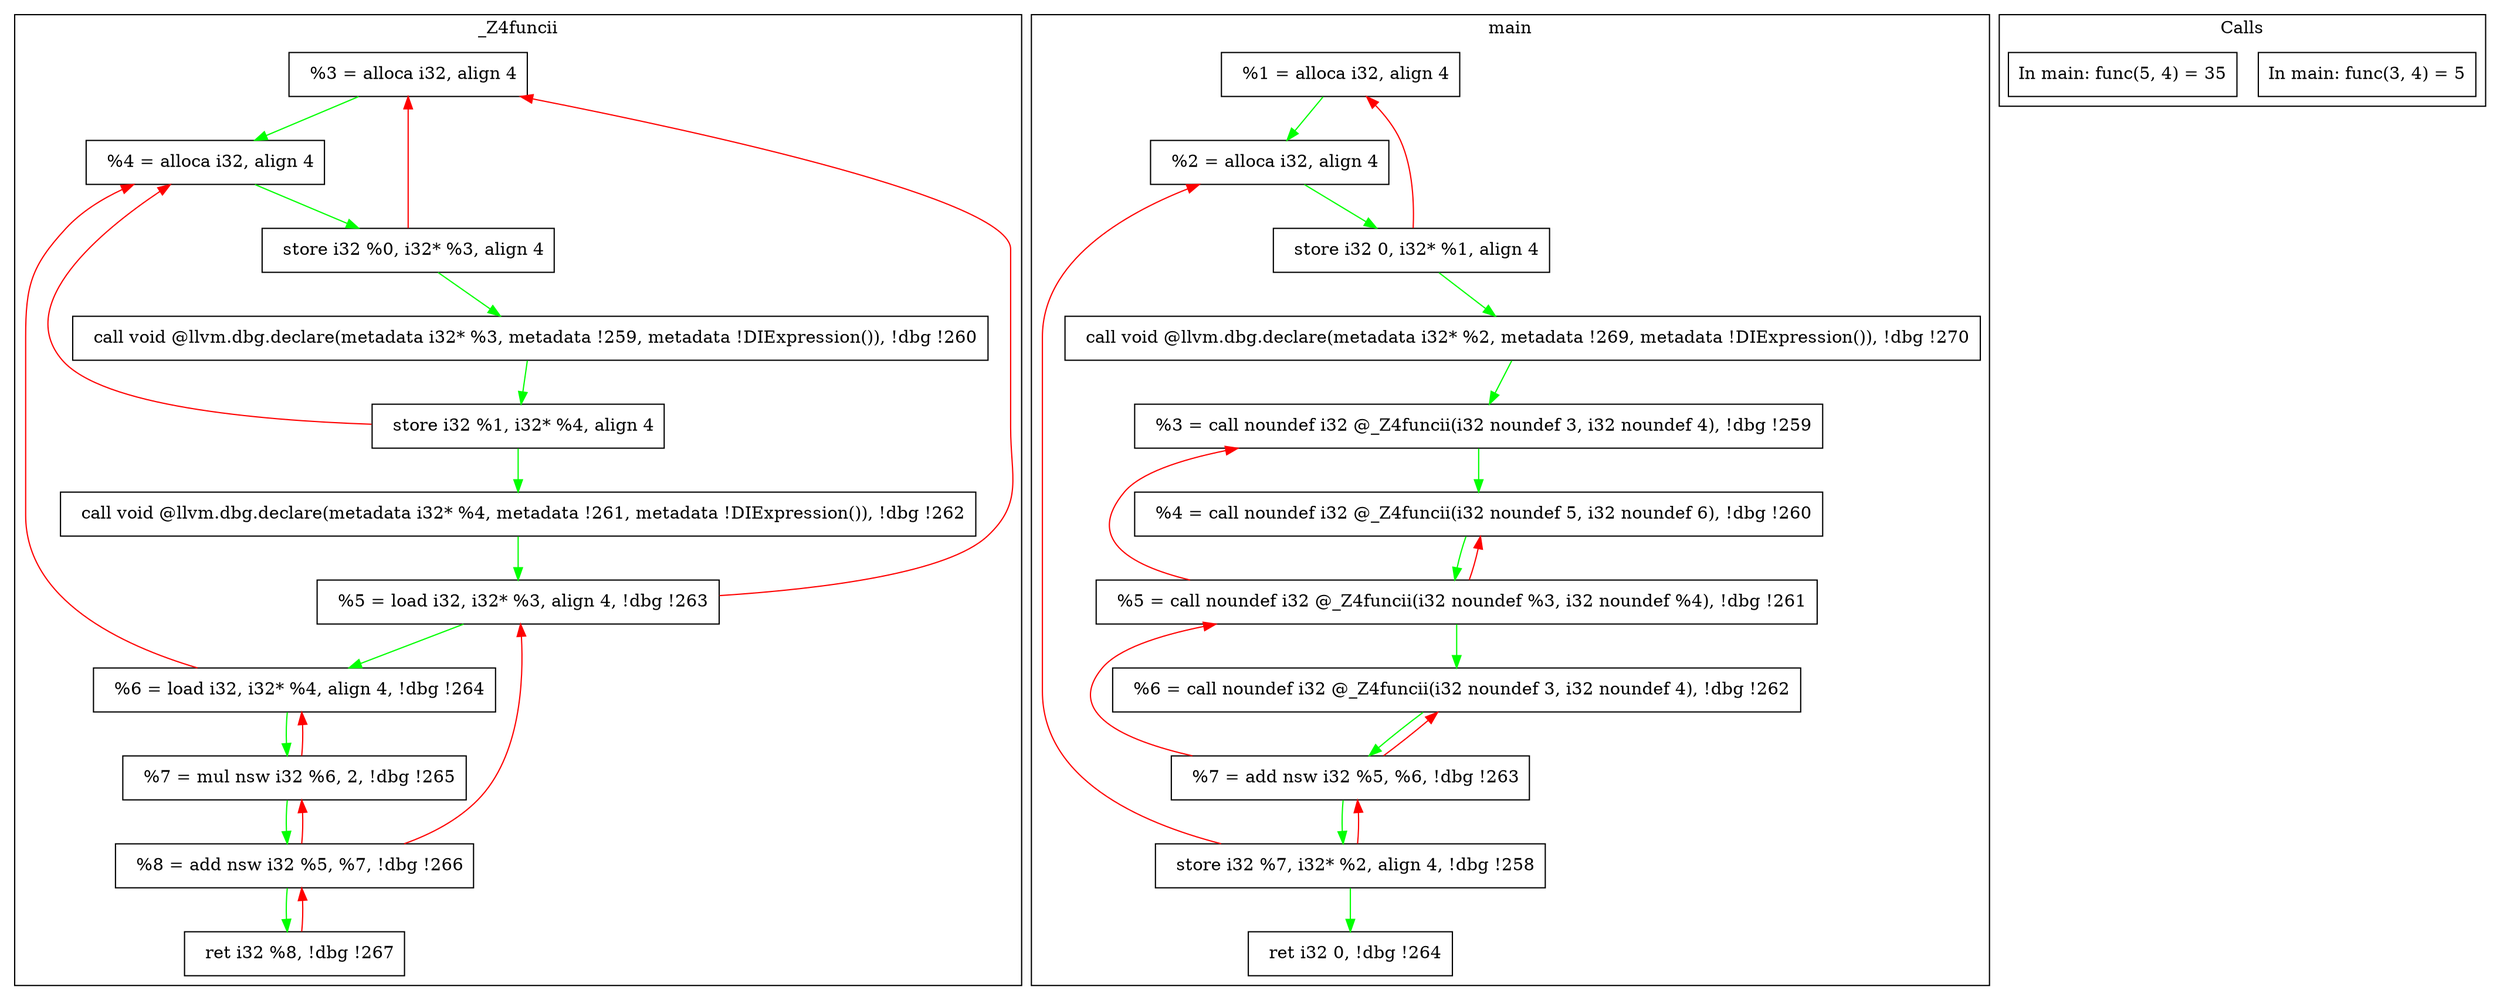 digraph G {
	compound=true
	node
	[shape=rect]
	subgraph cluster_33650136 {
		node
		[label="33650136"]
		node_33650136
		[style="invis"]
		graph
		[rankdir="TB"]
		graph
		[label="_Z4funcii"]
		node_35932496
		[label="  %3 = alloca i32, align 4"]
		node_35946464->node_35932496
		[color=red]
		node_33650480->node_35932496
		[color=red]
		node_35945632
		[label="  %4 = alloca i32, align 4"]
		node_35946672->node_35945632
		[color=red]
		node_35945776->node_35945632
		[color=red]
		node_35932496->node_35945632
		[color=green]
		node_33650480
		[label="  store i32 %0, i32* %3, align 4"]
		node_35945632->node_33650480
		[color=green]
		node_33952624
		[label="  call void @llvm.dbg.declare(metadata i32* %3, metadata !259, metadata !DIExpression()), !dbg !260"]
		node_33650480->node_33952624
		[color=green]
		node_35945776
		[label="  store i32 %1, i32* %4, align 4"]
		node_33952624->node_35945776
		[color=green]
		node_34312224
		[label="  call void @llvm.dbg.declare(metadata i32* %4, metadata !261, metadata !DIExpression()), !dbg !262"]
		node_35945776->node_34312224
		[color=green]
		node_35946464
		[label="  %5 = load i32, i32* %3, align 4, !dbg !263"]
		node_35947056->node_35946464
		[color=red]
		node_34312224->node_35946464
		[color=green]
		node_35946672
		[label="  %6 = load i32, i32* %4, align 4, !dbg !264"]
		node_35946912->node_35946672
		[color=red]
		node_35946464->node_35946672
		[color=green]
		node_35946912
		[label="  %7 = mul nsw i32 %6, 2, !dbg !265"]
		node_35947056->node_35946912
		[color=red]
		node_35946672->node_35946912
		[color=green]
		node_35947056
		[label="  %8 = add nsw i32 %5, %7, !dbg !266"]
		node_35947312->node_35947056
		[color=red]
		node_35946912->node_35947056
		[color=green]
		node_35947312
		[label="  ret i32 %8, !dbg !267"]
		node_35947056->node_35947312
		[color=green]
	}
	subgraph cluster_35947144 {
		node
		[label="35947144"]
		node_35947144
		[style="invis"]
		graph
		[rankdir="TB"]
		graph
		[label="main"]
		node_34348144
		[label="  %1 = alloca i32, align 4"]
		node_35950720->node_34348144
		[color=red]
		node_34348256
		[label="  %2 = alloca i32, align 4"]
		node_35973712->node_34348256
		[color=red]
		node_34348144->node_34348256
		[color=green]
		node_35950720
		[label="  store i32 0, i32* %1, align 4"]
		node_34348256->node_35950720
		[color=green]
		node_34389568
		[label="  call void @llvm.dbg.declare(metadata i32* %2, metadata !269, metadata !DIExpression()), !dbg !270"]
		node_35950720->node_34389568
		[color=green]
		node_33914640
		[label="  %3 = call noundef i32 @_Z4funcii(i32 noundef 3, i32 noundef 4), !dbg !259"]
		node_35973072->node_33914640
		[color=red]
		node_34389568->node_33914640
		[color=green]
		node_35972880
		[label="  %4 = call noundef i32 @_Z4funcii(i32 noundef 5, i32 noundef 6), !dbg !260"]
		node_35973072->node_35972880
		[color=red]
		node_33914640->node_35972880
		[color=green]
		node_35973072
		[label="  %5 = call noundef i32 @_Z4funcii(i32 noundef %3, i32 noundef %4), !dbg !261"]
		node_35973568->node_35973072
		[color=red]
		node_35972880->node_35973072
		[color=green]
		node_35973408
		[label="  %6 = call noundef i32 @_Z4funcii(i32 noundef 3, i32 noundef 4), !dbg !262"]
		node_35973568->node_35973408
		[color=red]
		node_35973072->node_35973408
		[color=green]
		node_35973568
		[label="  %7 = add nsw i32 %5, %6, !dbg !263"]
		node_35973712->node_35973568
		[color=red]
		node_35973408->node_35973568
		[color=green]
		node_35973712
		[label="  store i32 %7, i32* %2, align 4, !dbg !258"]
		node_35973568->node_35973712
		[color=green]
		node_35961424
		[label="  ret i32 0, !dbg !264"]
		node_35973712->node_35961424
		[color=green]
	}

	subgraph cluster_Calls {
		node
		[label="Calls"]
		node_35947144
		[style="invis"]
		graph
		[rankdir="TB"]
		graph
		[label="Calls"]
		node_first
		[label="In main: func(3, 4) = 5"]
		node_second
		[label="In main: func(5, 4) = 35"]
	}
}
